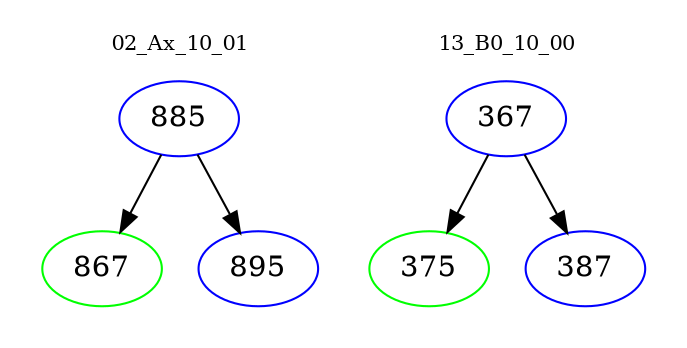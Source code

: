 digraph{
subgraph cluster_0 {
color = white
label = "02_Ax_10_01";
fontsize=10;
T0_885 [label="885", color="blue"]
T0_885 -> T0_867 [color="black"]
T0_867 [label="867", color="green"]
T0_885 -> T0_895 [color="black"]
T0_895 [label="895", color="blue"]
}
subgraph cluster_1 {
color = white
label = "13_B0_10_00";
fontsize=10;
T1_367 [label="367", color="blue"]
T1_367 -> T1_375 [color="black"]
T1_375 [label="375", color="green"]
T1_367 -> T1_387 [color="black"]
T1_387 [label="387", color="blue"]
}
}

